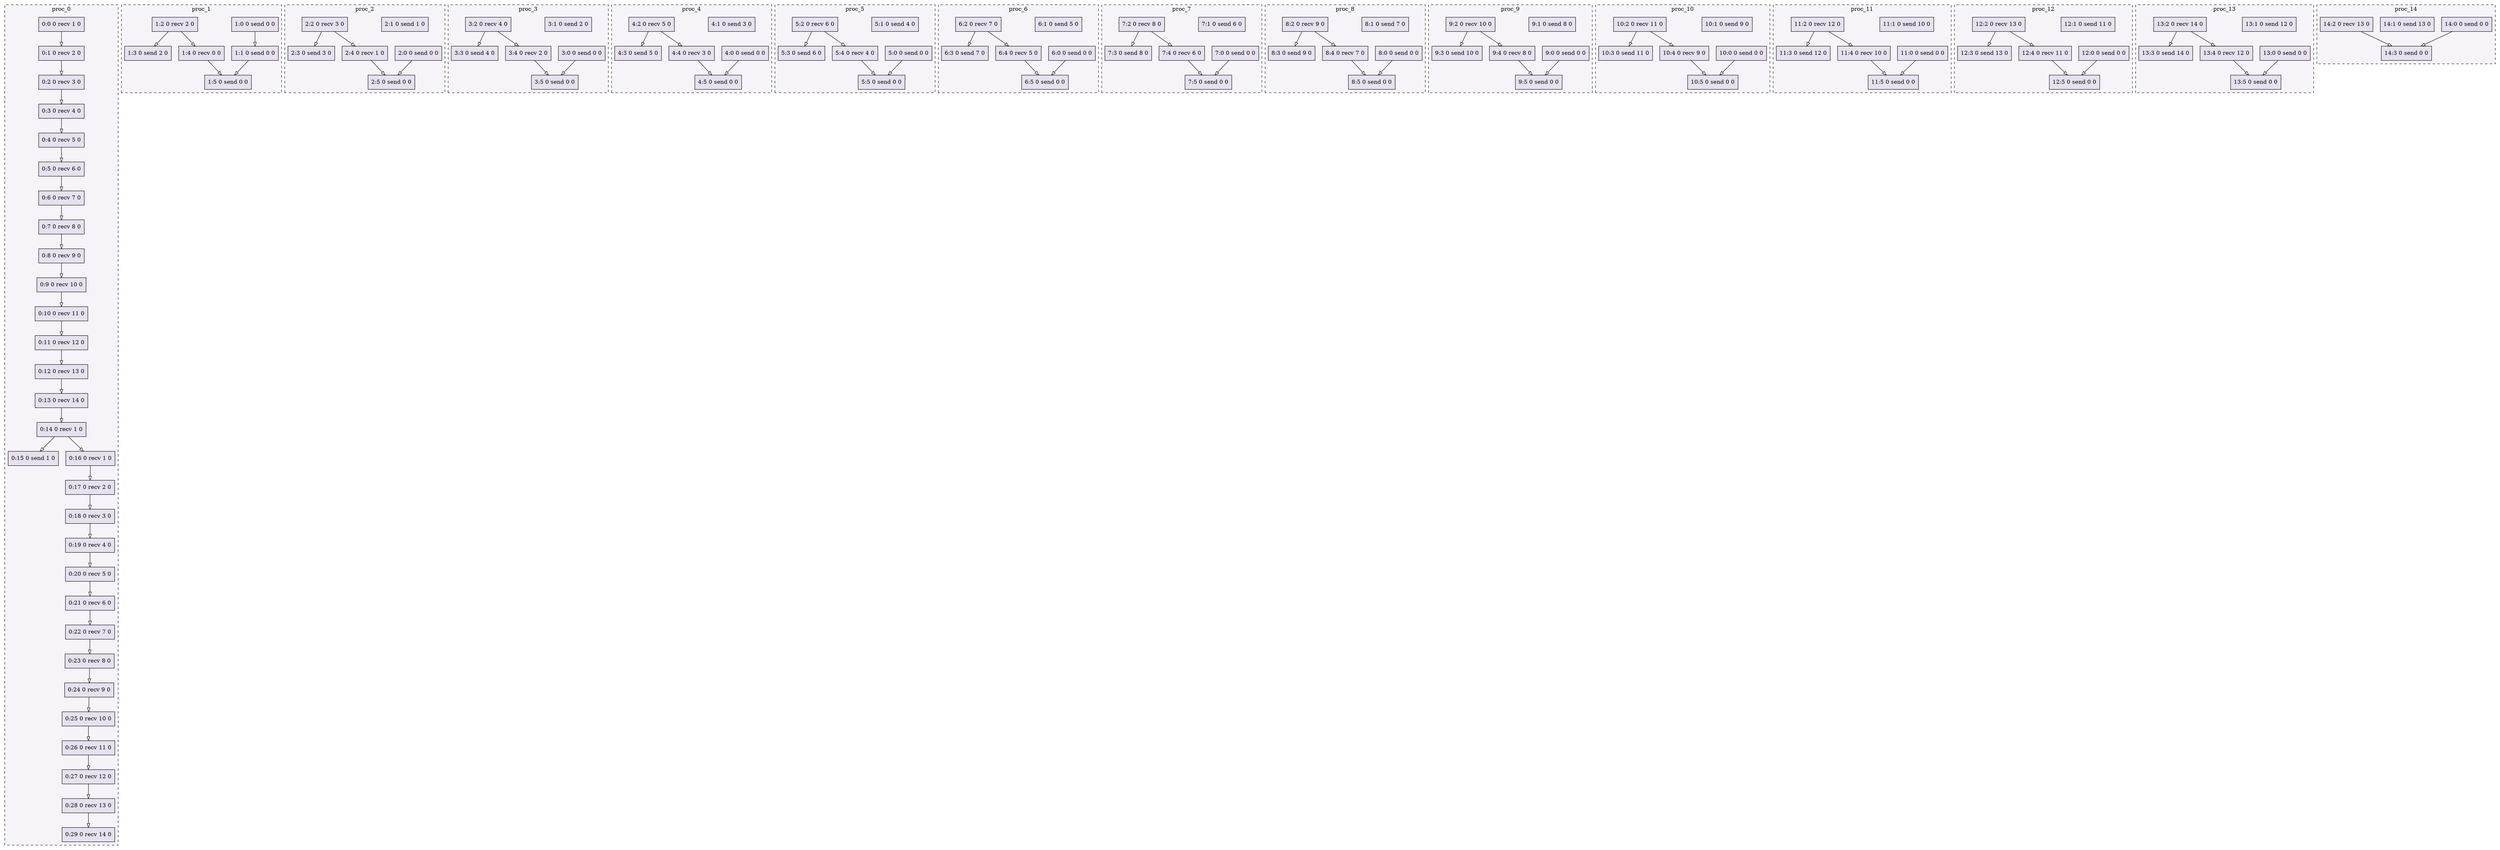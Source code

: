 digraph{node[shape=record style=filled colorscheme=purd9 fillcolor=2];subgraph cluster0{style=dashed;colorscheme=purd9;bgcolor=1;edge[arrowhead=empty];label=proc_0;0[label="0:0 0 recv 1 0"];1[label="0:1 0 recv 2 0"];2[label="0:2 0 recv 3 0"];3[label="0:3 0 recv 4 0"];4[label="0:4 0 recv 5 0"];5[label="0:5 0 recv 6 0"];6[label="0:6 0 recv 7 0"];7[label="0:7 0 recv 8 0"];8[label="0:8 0 recv 9 0"];9[label="0:9 0 recv 10 0"];10[label="0:10 0 recv 11 0"];11[label="0:11 0 recv 12 0"];12[label="0:12 0 recv 13 0"];13[label="0:13 0 recv 14 0"];14[label="0:14 0 recv 1 0"];15[label="0:15 0 send 1 0"];16[label="0:16 0 recv 1 0"];17[label="0:17 0 recv 2 0"];18[label="0:18 0 recv 3 0"];19[label="0:19 0 recv 4 0"];20[label="0:20 0 recv 5 0"];21[label="0:21 0 recv 6 0"];22[label="0:22 0 recv 7 0"];23[label="0:23 0 recv 8 0"];24[label="0:24 0 recv 9 0"];25[label="0:25 0 recv 10 0"];26[label="0:26 0 recv 11 0"];27[label="0:27 0 recv 12 0"];28[label="0:28 0 recv 13 0"];29[label="0:29 0 recv 14 0"];0->1;1->2;2->3;3->4;4->5;5->6;6->7;7->8;8->9;9->10;10->11;11->12;12->13;13->14;14->15;14->16;16->17;17->18;18->19;19->20;20->21;21->22;22->23;23->24;24->25;25->26;26->27;27->28;28->29;}subgraph cluster1{style=dashed;colorscheme=purd9;bgcolor=1;edge[arrowhead=empty];label=proc_1;30[label="1:0 0 send 0 0"];31[label="1:1 0 send 0 0"];32[label="1:2 0 recv 2 0"];33[label="1:3 0 send 2 0"];34[label="1:4 0 recv 0 0"];35[label="1:5 0 send 0 0"];30->31;32->33;32->34;34->35;31->35;}subgraph cluster2{style=dashed;colorscheme=purd9;bgcolor=1;edge[arrowhead=empty];label=proc_2;36[label="2:0 0 send 0 0"];37[label="2:1 0 send 1 0"];38[label="2:2 0 recv 3 0"];39[label="2:3 0 send 3 0"];40[label="2:4 0 recv 1 0"];41[label="2:5 0 send 0 0"];38->39;38->40;40->41;36->41;}subgraph cluster3{style=dashed;colorscheme=purd9;bgcolor=1;edge[arrowhead=empty];label=proc_3;42[label="3:0 0 send 0 0"];43[label="3:1 0 send 2 0"];44[label="3:2 0 recv 4 0"];45[label="3:3 0 send 4 0"];46[label="3:4 0 recv 2 0"];47[label="3:5 0 send 0 0"];44->45;44->46;46->47;42->47;}subgraph cluster4{style=dashed;colorscheme=purd9;bgcolor=1;edge[arrowhead=empty];label=proc_4;48[label="4:0 0 send 0 0"];49[label="4:1 0 send 3 0"];50[label="4:2 0 recv 5 0"];51[label="4:3 0 send 5 0"];52[label="4:4 0 recv 3 0"];53[label="4:5 0 send 0 0"];50->51;50->52;52->53;48->53;}subgraph cluster5{style=dashed;colorscheme=purd9;bgcolor=1;edge[arrowhead=empty];label=proc_5;54[label="5:0 0 send 0 0"];55[label="5:1 0 send 4 0"];56[label="5:2 0 recv 6 0"];57[label="5:3 0 send 6 0"];58[label="5:4 0 recv 4 0"];59[label="5:5 0 send 0 0"];56->57;56->58;58->59;54->59;}subgraph cluster6{style=dashed;colorscheme=purd9;bgcolor=1;edge[arrowhead=empty];label=proc_6;60[label="6:0 0 send 0 0"];61[label="6:1 0 send 5 0"];62[label="6:2 0 recv 7 0"];63[label="6:3 0 send 7 0"];64[label="6:4 0 recv 5 0"];65[label="6:5 0 send 0 0"];62->63;62->64;64->65;60->65;}subgraph cluster7{style=dashed;colorscheme=purd9;bgcolor=1;edge[arrowhead=empty];label=proc_7;66[label="7:0 0 send 0 0"];67[label="7:1 0 send 6 0"];68[label="7:2 0 recv 8 0"];69[label="7:3 0 send 8 0"];70[label="7:4 0 recv 6 0"];71[label="7:5 0 send 0 0"];68->69;68->70;70->71;66->71;}subgraph cluster8{style=dashed;colorscheme=purd9;bgcolor=1;edge[arrowhead=empty];label=proc_8;72[label="8:0 0 send 0 0"];73[label="8:1 0 send 7 0"];74[label="8:2 0 recv 9 0"];75[label="8:3 0 send 9 0"];76[label="8:4 0 recv 7 0"];77[label="8:5 0 send 0 0"];74->75;74->76;76->77;72->77;}subgraph cluster9{style=dashed;colorscheme=purd9;bgcolor=1;edge[arrowhead=empty];label=proc_9;78[label="9:0 0 send 0 0"];79[label="9:1 0 send 8 0"];80[label="9:2 0 recv 10 0"];81[label="9:3 0 send 10 0"];82[label="9:4 0 recv 8 0"];83[label="9:5 0 send 0 0"];80->81;80->82;82->83;78->83;}subgraph cluster10{style=dashed;colorscheme=purd9;bgcolor=1;edge[arrowhead=empty];label=proc_10;84[label="10:0 0 send 0 0"];85[label="10:1 0 send 9 0"];86[label="10:2 0 recv 11 0"];87[label="10:3 0 send 11 0"];88[label="10:4 0 recv 9 0"];89[label="10:5 0 send 0 0"];86->87;86->88;88->89;84->89;}subgraph cluster11{style=dashed;colorscheme=purd9;bgcolor=1;edge[arrowhead=empty];label=proc_11;90[label="11:0 0 send 0 0"];91[label="11:1 0 send 10 0"];92[label="11:2 0 recv 12 0"];93[label="11:3 0 send 12 0"];94[label="11:4 0 recv 10 0"];95[label="11:5 0 send 0 0"];92->93;92->94;94->95;90->95;}subgraph cluster12{style=dashed;colorscheme=purd9;bgcolor=1;edge[arrowhead=empty];label=proc_12;96[label="12:0 0 send 0 0"];97[label="12:1 0 send 11 0"];98[label="12:2 0 recv 13 0"];99[label="12:3 0 send 13 0"];100[label="12:4 0 recv 11 0"];101[label="12:5 0 send 0 0"];98->99;98->100;100->101;96->101;}subgraph cluster13{style=dashed;colorscheme=purd9;bgcolor=1;edge[arrowhead=empty];label=proc_13;102[label="13:0 0 send 0 0"];103[label="13:1 0 send 12 0"];104[label="13:2 0 recv 14 0"];105[label="13:3 0 send 14 0"];106[label="13:4 0 recv 12 0"];107[label="13:5 0 send 0 0"];104->105;104->106;106->107;102->107;}subgraph cluster14{style=dashed;colorscheme=purd9;bgcolor=1;edge[arrowhead=empty];label=proc_14;108[label="14:0 0 send 0 0"];109[label="14:1 0 send 13 0"];110[label="14:2 0 recv 13 0"];111[label="14:3 0 send 0 0"];110->111;108->111;}}